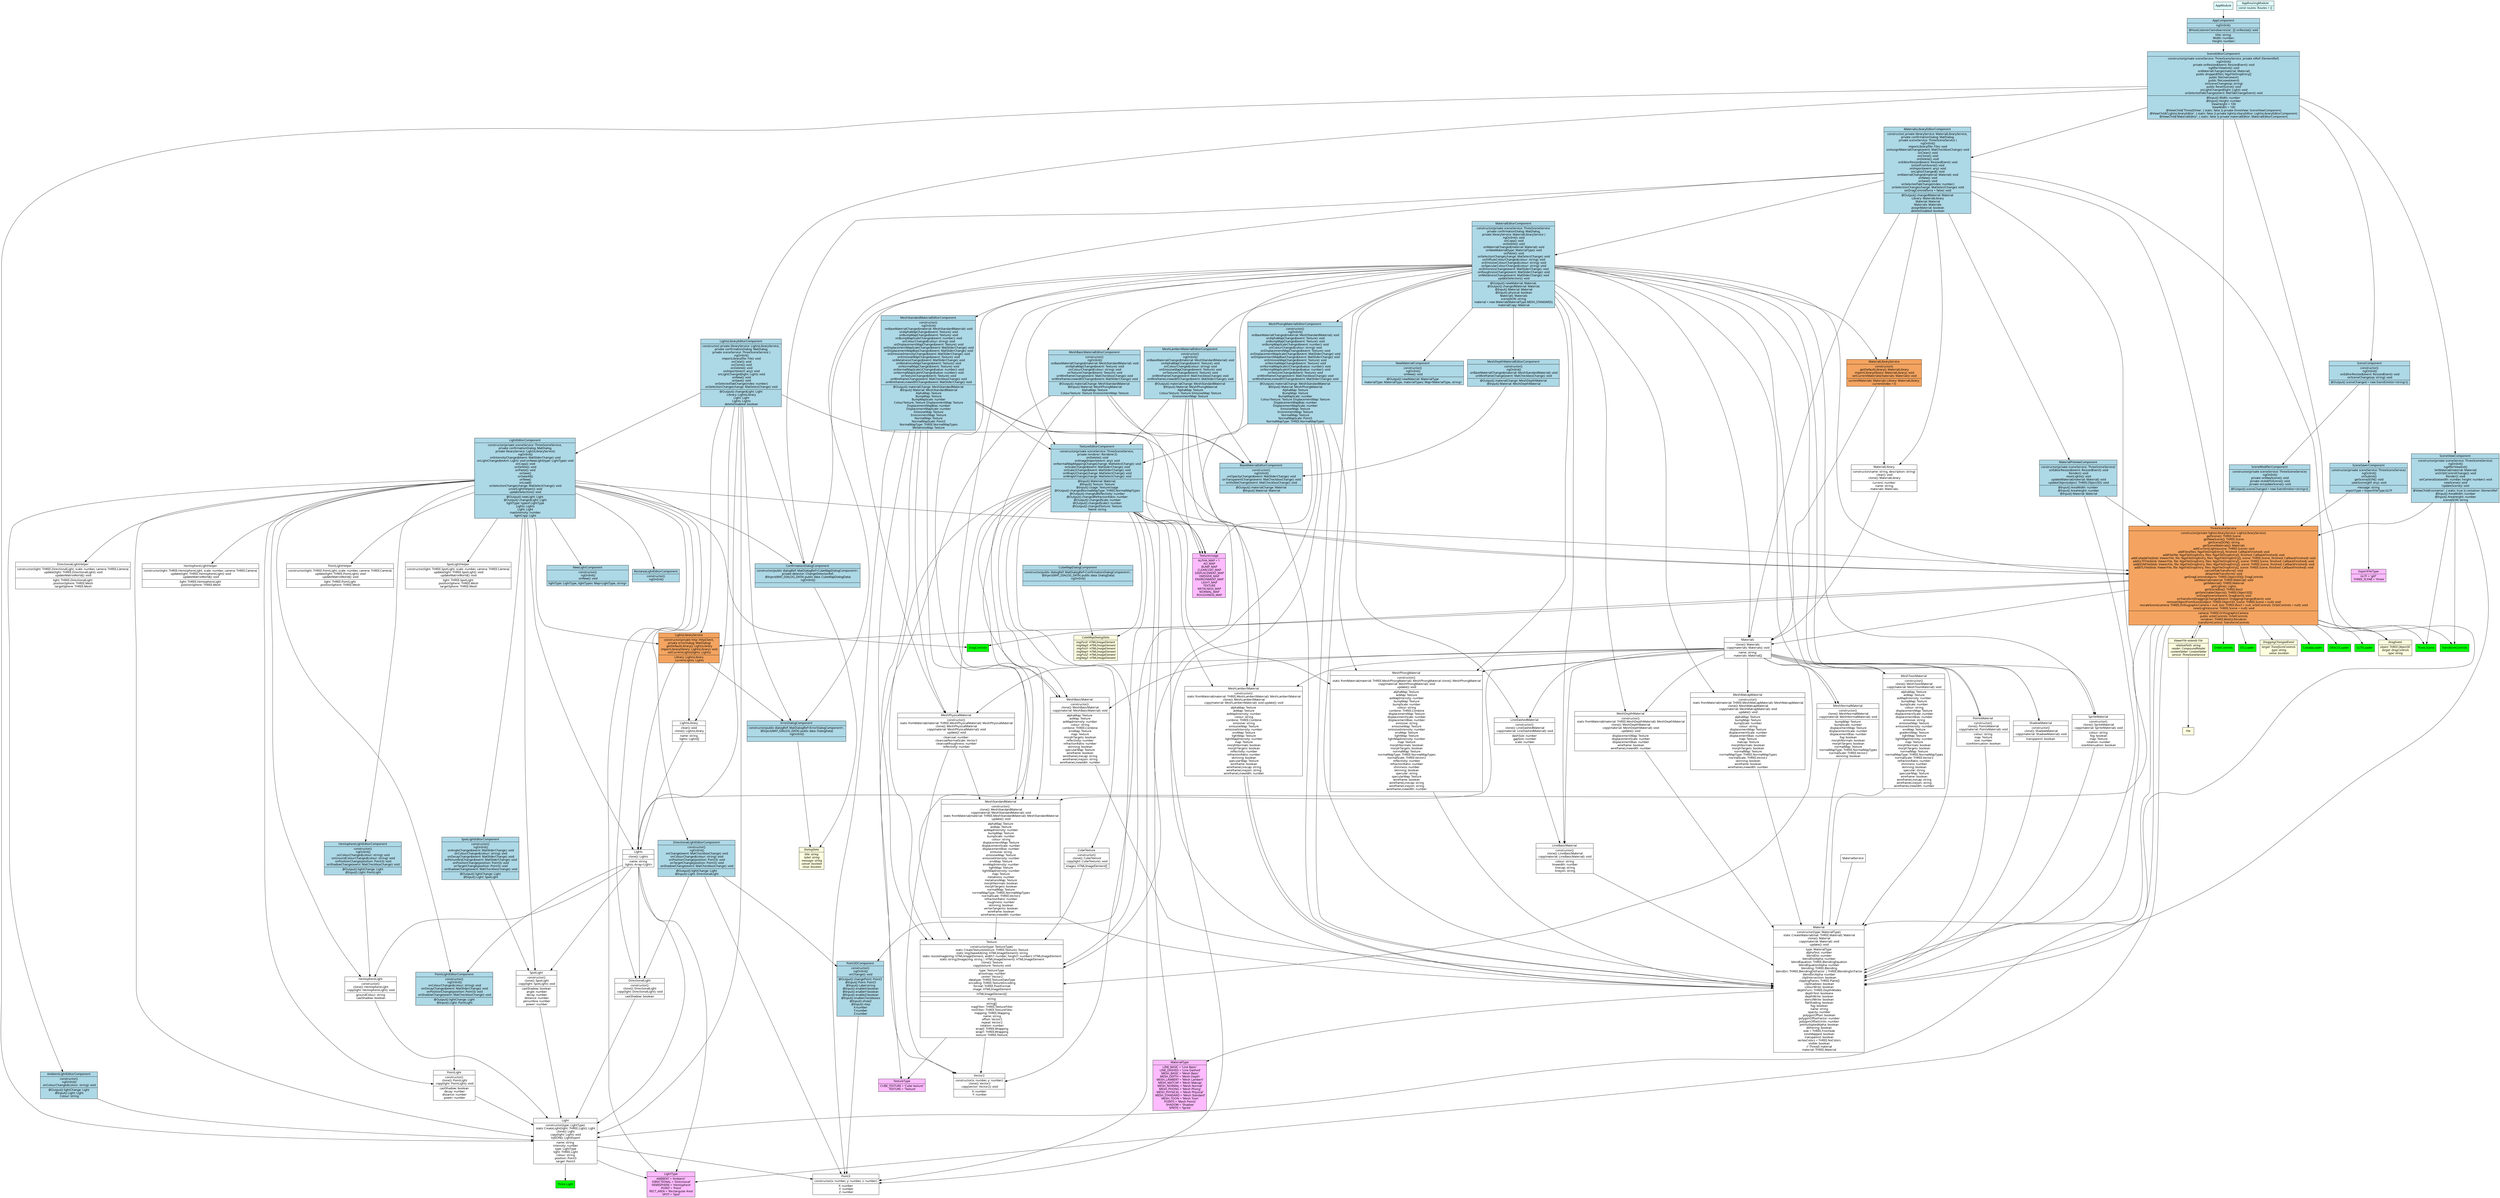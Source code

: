 digraph SceneEditor {
 // Interfaces.
 node [shape=record, fontname="Calibri italic", fontsize="14", style="filled", fillcolor="lightyellow", shape="record"];
 CubeMapDialogData [label="{CubeMapDialogData |
  imgPosX: HTMLImageElement\n
  imgNegX: HTMLImageElement\n
  imgPosY: HTMLImageElement\n
  imgNegY: HTMLImageElement\n
  imgPosZ: HTMLImageElement\n
  imgNegZ: HTMLImageElement\n
 }"]
 DialogData [label="{DialogData |
  title: string\n
  label: string\n
  message: string\n
  cancel: boolean\n
  close: boolean
 }"]
 DragEvent [label="{DragEvent |
  object: THREE.Object3D\n
  target: DragControls\n
  type: string
 }"]
 DraggingChangedEvent [label="{DraggingChangedEvent |
  target: TransformControls\n
  type: string\n
  value: boolean
 }"]
 ViewerFile [label="{ViewerFile extends File |
  relativePath: string\n
  reader: CompoundReader\n
  contentSetter: ContentSetter\n
  service: ThreeSceneService
 }"]
 File

 // Classes.
 node [fontname="Calibri", fillcolor="white"];
 CubeTexture [label="{CubeTexture |
   constructor()\n
   clone(): CubeTexture\n
   copy(light: CubeTexture): void
   |
   images: HTMLImageElement[]
 }"]
 DirectionalLight [label="{DirectionalLight |
   constructor()\n
   clone(): DirectionalLight\n
   copy(light: DirectionalLight): void
   |
   castShadow: boolean
 }"]
 DirectionalLightHelper [label="{DirectionalLightHelper |
   constructor(light: THREE.DirectionalLight, scale: number, camera: THREE.Camera)\n
   update(light: THREE.DirectionalLight): void\n
   updateMatrixWorld(): void
   |
   light: THREE.DirectionalLight\n
   positionSphere: THREE.Mesh\n
   targetSphere: THREE.Mesh
 }"]
  HemisphereLight [label="{HemisphereLight |
    constructor()\n
    clone(): HemisphereLight\n
    copy(light: HemisphereLight): void
    |
    groundColour: string\n
    castShadow: boolean
  }"]
 HemisphereLightHelper [label="{HemisphereLightHelper |
   constructor(light: THREE.HemisphereLight, scale: number, camera: THREE.Camera)\n
   update(light: THREE.HemisphereLight): void\n
   updateMatrixWorld(): void
   |
   light: THREE.HemisphereLight\n
   positionSphere: THREE.Mesh
 }"]
 Light [label="{Light |
   constructor(type: LightType)\n
   static CreateLight(light: THREE.Light): Light\n
   clone(): Light\n
   copy(light: Light): void\n
   toJSON(): LightExport
   |
    name: string\n
    intensity: number\n
    type: LightType\n
    light: THREE.Light\n
    colour: string\n
    position: Point3\n
    target: Point3
 }"]
 Lights [label="{Lights |
    clone(): Lights
   |
    name: string\n
    lights: Array\<Light\>
 }"]
 LightsLibrary [label="{LightsLibrary |
    clear(): void\n
    clone(): LightsLibrary
    |
    name: string\n
    lights: Lights[]
 }"]
 LineBasicMaterial [label="{LineBasicMaterial |
    constructor()\n
    clone(): LineBasicMaterial\n
    copy(material: LineBasicMaterial): void
    |
    colour: string\n
    linewidth: number\n
    linecap: string\n
    linejoin: string
 }"]
 LineBasicMaterial [label="{LineBasicMaterial |
    constructor()\n
    clone(): LineBasicMaterial\n
    copy(material: LineBasicMaterial): void
    |
    colour: string\n
    linewidth: number\n
    linecap: string\n
    linejoin: string
 }"]
 LineDashedMaterial [label="{LineDashedMaterial |
    constructor()\n
    clone(): LineDashedMaterial\n
    copy(material: LineDashedMaterial): void
    |
    dashSize: number\n
    gapSize: number\n
    scale: number
 }"]
 Material  [label="{Material |
   constructor(type: MaterialType)\n
   static CreateMaterial(mat: THREE.Material): Material\n
   clone(): Material\n
   copy(material: Material): void\n
   update(): void
   |
    type: MaterialType\n
    alphaTest: number\n
    blendDst: number\n
    blendDstAlpha: number\n
    blendEquation: THREE.BlendingEquation\n
    blendEquationAlpha: number\n
    blending: THREE.Blending\n
    blendSrc: THREE.BlendingDstFactor \| THREE.BlendingSrcFactor\n
    blendSrcAlpha: number\n
    clipIntersection: boolean\n
    clippingPlanes: THREE.Plane[]\n
    clipShadows: boolean\n
    colourWrite: boolean\n
    depthFunc: THREE.DepthModes\n
    depthTest: booleane\n
    depthWrite: boolean\n
    stencilWrite: boolean\n
    flatShading: boolean\n
    fog: boolean\n
    name: string\n
    opacity: number\n
    polygonOffset: boolean\n
    polygonOffsetFactor: number\n
    polygonOffsetUnits: number\n
    premultipliedAlpha: boolean\n
    dithering: boolean\n
    side = THREE.FrontSide\n
    toneMapped: boolean\n
    transparent: boolean\n
    vertexColors = THREE.NoColors\n
    visible: boolean\n
    // ThreeJS material\n
    material: THREE.Material\n
 }"]
 MaterialLibrary [label="{MaterialLibrary |
   constructor(name: string, description: string)\n
   clear(): void\n
   clone(): MaterialLibrary 
   |
    current: number\n
    name: string;\n
    materials: Materials;
 }"]
 Materials [label="{Materials |
    clone(): Materials\n
    copy(materials: Materials): void
   |
    name: string;\n
    materials: Material[];
 }"]
 MeshBasicMaterial [label="{MeshBasicMaterial |
    constructor()\n
    clone(): MeshBasicMaterial\n
    copy(material: MeshBasicMaterial): void
    |
    alphaMap: Texture\n
    aoMap: Texture\n
    aoMapIntensity: number\n
    colour: string\n
    combine: THREE.Combine\n
    envMap: Texture\n
    map: Texture\n
    morphTargets: boolean\n
    reflectivity: number\n
    refractionRatio: number\n
    skinning: boolean\n
    specularMap: Texture\n
    wireframe: boolean\n
    wireframeLinecap: string\n
    wireframeLinejoin: string\n
    wireframeLinewidth: number
 }"]
 MeshDepthMaterial [label="{MeshDepthMaterial |
    constructor()\n
    static fromMaterial(material: THREE.MeshDepthMaterial): MeshDepthMaterial\n
    clone(): MeshDepthMaterial\n
    copy(material: MeshDepthMaterial): void\n
    update(): void
    |
    displacementMap: Texture\n
    displacementScale: number\n
    displacementBias: number\n
    wireframe: boolean\n
    wireframeLinewidth: number
 }"]
 MeshLambertMaterial [label="{MeshLambertMaterial |
    constructor()\n
    static fromMaterial(material: THREE.MeshLambertMaterial): MeshLambertMaterial\n
    clone(): MeshLambertMaterial\n
    copy(material: MeshLambertMaterial): void
    update(): void
    |
    alphaMap: Texture\n
    aoMap: Texture\n
    aoMapIntensity: number\n
    colour: string\n
    combine: THREE.Combine\n
    emissive: string\n
    emissiveMap: Texture\n
    emissiveIntensity: number\n
    envMap: Texture\n
    lightMap: Texture\n
    lightMapIntensity: number\n
    map: Texture\n
    morphNormals: boolean\n
    morphTargets: boolean\n
    reflectivity: number\n
    refractionRatio: number\n
    skinning: boolean\n
    specularMap: Texture\n
    wireframe: boolean\n
    wireframeLinecap: string\n
    wireframeLinejoin: string\n
    wireframeLinewidth: number
 }"]
 MeshMatcapMaterial [label="{MeshMatcapMaterial |
    constructor()\n
    static fromMaterial(material: THREE.MeshMatcapMaterial): MeshMatcapMaterial\n
    clone(): MeshMatcapMaterial\n
    copy(material: MeshMatcapMaterial): void\n
    update(): void
    |
    alphaMap: Texture\n
    bumpMap: Texture\n
    bumpScale: number\n
    colour: string\n
    displacementMap: Texture\n
    displacementScale: number\n
    displacementBias: number\n
    map: Texture\n
    matcap: Texture\n
    morphNormals: boolean\n
    morphTargets: boolean\n
    normalMap: Texture\n
    normalMapType: THREE.NormalMapTypes\n
    normalScale: THREE.Vector2\n
    skinning: boolean\n
    wireframe: boolean\n
    wireframeLinewidth: number
 }"]
 MeshNormalMaterial [label="{MeshNormalMaterial |
    constructor()\n
    clone(): MeshNormalMaterial\n
    copy(material: MeshNormalMaterial): void
    |
    bumpMap: Texture\n
    bumpScale: number\n
    displacementMap: Texture\n
    displacementScale: number\n
    displacementBias: number\n
    fog: boolean\n
    morphNormals: boolean\n
    morphTargets: boolean\n
    normalMap: Texture\n
    normalMapType: THREE.NormalMapTypes\n
    normalScale: THREE.Vector2\n
    skinning: boolean
 }"]
 MeshPhongMaterial [label="{MeshPhongMaterial |
    constructor()\n
    static fromMaterial(material: THREE.MeshPhongMaterial): MeshPhongMaterial
    clone(): MeshPhongMaterial\n
    copy(material: MeshPhongMaterial): void\n
    update(): void
    |
    alphaMap: Texture\n
    aoMap: Texture\n
    aoMapIntensity: number\n
    bumpMap: Texture\n
    bumpScale: number\n
    colour: string\n
    combine: THREE.Combine\n
    displacementMap: Texture\n
    displacementScale: number\n
    displacementBias: number\n
    emissive: string\n
    emissiveMap: Texture\n
    emissiveIntensity: number\n
    envMap: Texture\n
    lightMap: Texture\n
    lightMapIntensity: number\n
    map: Texture\n
    morphNormals: boolean\n
    morphTargets: boolean\n
    normalMap: Texture\n
    normalMapType: THREE.NormalMapTypes\n
    normalScale: THREE.Vector2\n
    reflectivity: number\n
    refractionRatio: number\n
    shininess: number\n
    skinning: boolean\n
    specular: string\n
    specularMap: Texture\n
    wireframe: boolean\n
    wireframeLinecap: string\n
    wireframeLinejoin: string\n
    wireframeLinewidth: number
 }"]
  MeshPhysicalMaterial [label="{MeshPhysicalMaterial |
    constructor()\n
    static fromMaterial(material: THREE.MeshPhysicalMaterial): MeshPhysicalMaterial\n
    clone(): MeshPhysicalMaterial\n
    copy(material: MeshPhysicalMaterial): void\n
    update(): void
    |
    clearcoat: number\n
    clearcoatNormalScale: Vector2\n
    clearcoatRoughness: number\n
    reflectivity: number
 }"]
MeshStandardMaterial [label="{MeshStandardMaterial |
    constructor()\n
    clone(): MeshStandardMaterial\n
    copy(material: MeshStandardMaterial): void\n
    static fromMaterial(material: THREE.MeshStandardMaterial): MeshStandardMaterial\n
    update(): void
    |
    alphaMap: Texture\n
    aoMap: Texture\n
    aoMapIntensity: number\n
    bumpMap: Texture\n
    bumpScale: number\n
    colour: string\n
    displacementMap: Texture\n
    displacementScale: number\n
    displacementBias: number\n
    emissive: string\n
    emissiveMap: Texture\n
    emissiveIntensity: number\n
    envMap: Texture\n
    envMapIntensity: number\n
    lightMap: Texture\n
    lightMapIntensity: number\n
    map: Texture\n
    metalness: number\n
    metalnessMap: Texture\n
    morphNormals: boolean\n
    morphTargets: boolean\n
    normalMap: Texture\n
    normalMapType: THREE.NormalMapTypes\n
    normalScale: THREE.Vector2\n
    refractionRatio: number\n
    roughness: number\n
    skinning: boolean\n
    vertexTangents: boolean\n
    wireframe: boolean\n
    wireframeLinewidth: number
 }"]
MeshToonMaterial [label="{MeshToonMaterial |
    constructor()\n
    clone(): MeshToonMaterial\n
    copy(material: MeshToonMaterial): void
    |
    alphaMap: Texture\n
    aoMap: Texture\n
    aoMapIntensity: number\n
    bumpMap: Texture\n
    bumpScale: number\n
    colour: string\n
    displacementMap: Texture\n
    displacementScale: number\n
    displacementBias: number\n
    emissive: string\n
    emissiveMap: Texture\n
    emissiveIntensity: number\n
    envMap: Texture\n
    gradientMap: Texture\n
    lightMap: Texture\n
    lightMapIntensity: number\n
    map: Texture\n
    morphNormals: boolean\n
    morphTargets: boolean\n
    normalMap: Texture\n
    normalMapType: THREE.NormalMapTypes\n
    normalScale: THREE.Vector2\n
    refractionRatio: number\n
    shininess: number\n
    skinning: boolean\n
    specular: string\n
    specularMap: Texture\n
    wireframe: boolean\n
    wireframeLinecap: string\n
    wireframeLinejoin: string\n
    wireframeLinewidth: number
 }"]
  Point3 [label="{Point3 |
    constructor(x: number, y: number, z: number)
    |
    X: number\n
    Y: number\n
    Z: number\n
  }"]
  PointLight [label="{PointLight |
    constructor()\n
    clone(): PointLight\n
    copy(light: PointLight): void
    |
    castShadow: boolean\n
    decay: number\n
    distance: number\n
    power: number
  }"]
 PointLightHelper [label="{PointLightHelper |
   constructor(light: THREE.PointLight, scale: number, camera: THREE.Camera)\n
   update(light: THREE.PointLight): void\n
   updateMatrixWorld(): void
   |
   light: THREE.PointLight\n
   positionSphere: THREE.Mesh
 }"]
  PointsMaterial [label="{PointsMaterial |
    constructor()\n
    clone(): PointsMaterial\n
    copy(material: PointsMaterial): void
    |
    colour: string\n
    map: Texture\n
    size: number\n
    sizeAttenuation: boolean
 }"]
  ShadowMaterial [label="{ShadowMaterial |
    constructor()\n
    clone(): ShadowMaterial\n
    copy(material: ShadowMaterial): void
    |
    transparent: boolean
 }"]
  SpotLight [label="{SpotLight |
    constructor()\n
    clone(): SpotLight\n
    copy(light: SpotLight): void
    |
    castShadow: boolean\n
    angle: number\n
    decay: number\n
    distance: number\n
    penumbra: number\n
    power: number
  }"]
 SpotLightHelper [label="{SpotLightHelper |
   constructor(light: THREE.SpotLight, scale: number, camera: THREE.Camera)\n
   update(light: THREE.SpotLight): void\n
   updateMatrixWorld(): void
   |
   light: THREE.SpotLight\n
   positionSphere: THREE.Mesh\n
   targetSphere: THREE.Mesh
 }"]
  SpriteMaterial [label="{SpriteMaterial |
    constructor()\n
    clone(): SpriteMaterial\n
    copy(material: SpriteMaterial): void
    |
    colour: string\n
    fog: boolean\n
    map: Texture\n
    rotation: number\n
    sizeAttenuation: boolean
 }"]
  Texture [label="{Texture |
    constructor(type: TextureType)\n
    static CreateTexture(texture: THREE.Texture): Texture\n
    static img2base64(img: HTMLImageElement): string\n
    static resizeImage(img: HTMLImageElement, width?: number, height?: number): HTMLImageElement\n
    static string2Image(img: string \| HTMLImageElement): HTMLImageElement\n
    clone(): Texture\n
    copy(texture: Texture): void
    |
    type: TextureType\n
    anisotropy: number\n
    center: Vector2\n
    datatype: THREE.TextureDataType\n
    encoding: THREE.TextureEncoding\n
    format: THREE.PixelFormat\n
    image: HTMLImageElement | HTMLImageElement[] | string | string[]\n
    magFilter: THREE.TextureFilter\n
    minFilter: THREE.TextureFilter\n
    mapping: THREE.Mapping\n
    name: string\n
    offset: Vector2\n
    repeat: Vector2\n
    rotation: number\n
    wrapS: THREE.Wrapping\n
    wrapT: THREE.Wrapping\n
    texture: THREE.Texture;
 }"]
  Vector2 [label="{Vector2 |
    constructor(x: number, y: number)\n
    clone(): Vector2\n
    copy(vector: Vector2): void
    |
    X: number\n
    Y: number
  }"]

 // Template classes.
 node [fontname="Calibri", fillcolor="lightyellow"];
 
 // Enumerators.
 node [fontname="Calibri", fillcolor="plum1"];
 ExportFileType [label="{ExportFileType |
    GLTF = 'gltf'\n
    THREE_SCENE = 'three'
 }"]
 LightType [label="{LightType |
    AMBIENT = 'Ambient'\n
    DIRECTIONAL = 'Directional'\n
    HEMISPHERE = 'Hemisphere'\n
    POINT = 'Point'\n
    RECT_AREA = 'Rectangular Area'\n
    SPOT = 'Spot'
 }"]
 MaterialType [label="{MaterialType |
    LINE_BASIC = 'Line Basic'\n
    LINE_DASHED = 'Line Dashed'\n
    MESH_BASIC = 'Mesh Basic'\n
    MESH_DEPTH = 'Mesh Depth'\n
    MESH_LAMBERT = 'Mesh Lambert'\n
    MESH_MATCAP = 'Mesh Matcap'\n
    MESH_NORMAL = 'Mesh Normal'\n
    MESH_PHONG = 'Mesh Phong'\n
    MESH_PHYSICAL = 'Mesh Physical'\n
    MESH_STANDARD = 'Mesh Standard'\n
    MESH_TOON = 'Mesh Toon'\n
    POINTS = 'Mesh Points'\n
    SHADOW = 'Shadow'\n
    SPRITE = 'Sprite'
 }"]
 TextureType [label="{TextureType |
    CUBE_TEXTURE = 'Cube texture'\n
    TEXTURE = 'Texture'
 }"]
 TextureUsage [label="{TextureUsage |
    ALPHA_MAP = 1\n
    AO_MAP\n
    BUMP_MAP\n
    CLEARCOAT_MAP\n
    DISPLACEMENT_MAP\n
    EMISSIVE_MAP\n
    ENVIRONMENT_MAP\n
    LIGHT_MAP\n
    TEXTURE\n
    METALNESS_MAP\n
    NORMAL_MAP\n
    ROUGHNESS_MAP
 }"]

 // External classes.
 node [fillcolor="green"];
 ColladaLoader
 DRACOLoader
 DragControls
 GLTFLoader
 OrbitControls
 STLLoader
 ThreeLight [label="Three.Light"]
 ThreeScene [label="Three.Scene"]
 TransformControls

 // Components
 node [fillcolor="lightblue"]
 AmbientLightEditorComponent [label="{AmbientLightEditorComponent |
   constructor()\n
   ngOnInit()\n
   onColourChanged(colour: string): void
   |
   @Output() lightChange: Light\n
   @Input() Light: Light\n
   Colour: string
}"]
 BaseMaterialEditorComponent [label="{BaseMaterialEditorComponent |
   constructor()\n
   ngOnInit()\n
   onOpacityChanged(event: MatSliderChange): void\n
   onTransparentChange(event: MatCheckboxChange): void\n
   onVisibleChange(event: MatCheckboxChange): void
   |
   @Output() materialChange: Material\n
   @Input() Material: Material\n
}"]
 ConfirmationDialogComponent [label="{ConfirmationDialogComponent |
   constructor(public dialogRef: MatDialogRef\<CubeMapDialogComponent\>,\n
    private detector: ChangeDetectorRef,\n
    @Inject(MAT_DIALOG_DATA) public data: CubeMapDialogData
)\n
   ngOnInit()
   |
}"]
 CubeMapDialogComponent [label="{CubeMapDialogComponent |
   constructor(public dialogRef: MatDialogRef\<ConfirmationDialogComponent\>,\n
    @Inject(MAT_DIALOG_DATA) public data: DialogData)\n
   ngOnInit()
   |
}"]
 DirectionalLightEditorComponent [label="{DirectionalLightEditorComponent |
   constructor()\n
   ngOnInit()\n
   onChange(event: MatCheckboxChange): void\n
   onColourChanged(colour: string): void\n
   onPositionChange(position: Point3): void\n
   onTargetChange(position: Point3): void\n
   onShadowChange(event: MatCheckboxChange): void
   |
   @Output() lightChange: Light\n
   @Input() Light: DirectionalLight
}"]
 ErrorDialogComponent [label="{ErrorDialogComponent |
   constructor(public dialogRef: MatDialogRef\<ErrorDialogComponent\>,\n
    @Inject(MAT_DIALOG_DATA) public data: DialogData)\n
   ngOnInit()
   |
}"]
 HemisphereLightEditorComponent [label="{HemisphereLightEditorComponent |
   constructor()\n
   ngOnInit()\n
   onColourChanged(colour: string): void\n
   onGroundColourChanged(colour: string): void\n
   onPositionChange(position: Point3): void\n
   onShadowChange(event: MatCheckboxChange): void
   |
   @Output() lightChange: Light\n
   @Input() Light: PointLight
}"]
 LightEditorComponent [label="{LightEditorComponent |
   constructor(private sceneService: ThreeSceneService,\n
   private confirmationDialog: MatDialog,\n
   private libraryService: LightsLibraryService)\n
   ngOnInit()\n
   onIntensityChanged(event: MatSliderChange): void\n
   onLightChanged(event: Light): void
   onNewLight(type: LightType): void\n
   onCopy(): void\n
   onDelete(): void\n
   onPaste(): void\n
   onSave()\n
   onSaveAll()\n
   onNew()\n
   onLoad()\n
   onSelectionChange(change: MatSelectChange): void\n
   unsetLightHelper(): void\n
   updateSelection(): void
   |
   @Output() newLight: Light\n
   @Output() changedLight: Light\n
   lightType: typeof LightType\n
   Lights: Lights\n
   Light: Light\n
   maxIntensity: number\n
   lightCopy: Light
}"]
 LightsLibraryEditorComponent [label="{LightsLibraryEditorComponent |
   constructor(
      private libraryService: LightsLibraryService,\n
      private confirmationDialog: MatDialog,\n
      private sceneService: ThreeSceneService   
   )\n
   ngOnInit()\n
   importLibrary(file: File): void\n
   onClear(): void\n
   onClone(): void\n
   onDelete(): void\n
   onImport(event: any): void\n
   onLightChanged(light: Light): void\n
   onNew(): void\n
   onSave(): void\n
   onSelectedTabChange(index: number)\n
   onSelectionChange(change: MatSelectChange): void
   |
   @Output() changedLight: Light\n
   Library: LightsLibrary\n
   Light: Light\n
   Lights: Lights\n
   deleteDisabled: boolean
}"]
 MaterialEditorComponent [label="{MaterialEditorComponent |
   constructor(private sceneService: ThreeSceneService\n
    private confirmationDialog: MatDialog,\n
    private libraryService: MaterialLibraryService
   )\n
   ngOnInit(): void\n
   onCopy(): void\n
   onDelete(): void\n
   onMaterialChanged(material: Material): void\n
   onNewMaterial(type: MaterialType): void\n
   onPaste(): void\n
   onSelectionChange(change: MatSelectChange): void\n
   onDiffuseColourChanged(colour: string): void\n
   onEmissiveColourChanged(colour: string): void\n
   onSpecularColourChanged(colour: string): void\n
   onShininessChange(event: MatSliderChange): void\n
   onRoughnessChange(event: MatSliderChange): void\n
   onMetalnessChange(event: MatSliderChange): void\n
   updateSelection(): void
   |
  @Output() newMaterial: Material;\n
  @Output() changedMaterial: Material;\n
  @Input() Material: Material\n
  @Input() physical: boolean\n
  Materials: Materials\n
  sceneJSON: string;\n
  material = new Material(MaterialType.MESH_STANDARD);\n
  materialCopy: Material
}"]
 MaterialPreviewComponent [label="{MaterialPreviewComponent |
   constructor(private sceneService: ThreeSceneService)\n
   onEditorResized(event: ResizedEvent): void\n
   Render(): void\n
   resetLights(): void\n
   updateMaterial(material: Material): void\n
   updateObject(object: THREE.Object3D): void
   |
   @Input() AreaWidth: number\n
   @Input() AreaHeight: number\n
   @Input() Material: Material
}"]
 MaterialsLibraryEditorComponent [label="{MaterialsLibraryEditorComponent |
   constructor(
      private libraryService: MaterialLibraryService,\n
      private confirmationDialog: MatDialog,\n
      private sceneService: ThreeSceneService   
   )\n
   ngOnInit()\n
   importLibrary(file: File): void\n
   onAssignMaterialChange(event: MatCheckboxChange): void\n
   onClear(): void\n
   onClone(): void\n
   onDelete(): void\n
   onEditorResized(event: ResizedEvent): void\n
   onGetFromScene(): void\n
   onImport(event: any): void\n
   onLightsChanged(): void\n
   onMaterialChanged(material: Material): void\n
   onNew(): void\n
   onSave(): void\n
   onSelectedTabChange(index: number)\n
   onSelectionChange(change: MatSelectChange): void\n
   setDragControl(force = false): void
   |
   @Output() changedMaterial: Material\n
   Library: MaterialLibrary\n
   Material: Material\n
   Materials: Materials\n
   assignMaterial: boolean\n
   deleteDisabled: boolean
}"]
 MeshBasicMaterialEditorComponent [label="{MeshBasicMaterialEditorComponent |
   constructor()\n
   ngOnInit()\n
   onBaseMaterialChanged(material: MeshStandardMaterial): void\n
   onAlphaMapChanged(event: Texture): void\n
   onColourChanged(colour: string): void\n
   onTextureChanged(event: Texture): void\n
   onWireframeChange(event: MatCheckboxChange): void\n
   onWireframeLinewidthChanged(event: MatSliderChange): void
   |
   @Output() materialChange: MeshStandardMaterial\n
   @Input() Material: MeshPhongMaterial\n
   AlphaMap: Texture\n
   ColourTexture: Texture
   EnvironmentMap: Texture\n
}"]
 MeshDepthMaterialEditorComponent [label="{MeshDepthMaterialEditorComponent |
   constructor()\n
   ngOnInit()\n
   onBaseMaterialChanged(material: MeshStandardMaterial): void\n
   onWireframeChange(event: MatCheckboxChange): void\n
   |
   @Output() materialChange: MeshDepthMaterial\n
   @Input() Material: MeshDepthMaterial\n
}"]
 MeshLambertMaterialEditorComponent [label="{MeshLambertMaterialEditorComponent |
   constructor()\n
   ngOnInit()\n
   onBaseMaterialChanged(material: MeshStandardMaterial): void\n
   onAlphaMapChanged(event: Texture): void\n
   onColourChanged(colour: string): void\n
   onEmissiveMapChanged(event: Texture): void\n
   onTextureChanged(event: Texture): void\n
   onWireframeChange(event: MatCheckboxChange): void\n
   onWireframeLinewidthChanged(event: MatSliderChange): void
   |
   @Output() materialChange: MeshStandardMaterial\n
   @Input() Material: MeshPhongMaterial\n
   AlphaMap: Texture\n
   ColourTexture: Texture
   EmissiveMap: Texture\n
   EnvironmentMap: Texture\n
}"]
 MeshPhongMaterialEditorComponent [label="{MeshPhongMaterialEditorComponent |
   constructor()\n
   ngOnInit()\n
   onBaseMaterialChanged(material: MeshStandardMaterial): void\n
   onAlphaMapChanged(event: Texture): void\n
   onBumpMapChanged(event: Texture): void\n
   onBumpMapScaleChanged(event: number): void\n
   onColourChanged(colour: string): void\n
   onDisplacementMapChanged(event: Texture): void\n
   onDisplacementMapScaleChanged(event: MatSliderChange): void\n
   onDisplacementMapBiasChanged(event: MatSliderChange): void\n
   onEmissiveMapChanged(event: Texture): void\n
   onNormalMapChanged(event: Texture): void\n
   onNormalMapScaleUChanged(value: number): void\n
   onNormalMapScaleVChanged(value: number): void\n
   onTextureChanged(event: Texture): void\n
   onWireframeChange(event: MatCheckboxChange): void\n
   onWireframeLinewidthChanged(event: MatSliderChange): void
   |
   @Output() materialChange: MeshStandardMaterial\n
   @Input() Material: MeshPhongMaterial\n
   AlphaMap: Texture\n
   BumpMap: Texture\n
   BumpMapScale: number\n
   ColourTexture: Texture
   DisplacementMap: Texture\n
   DisplacementMapBias: number\n
   DisplacementMapScale: number\n
   EmissiveMap: Texture\n
   EnvironmentMap: Texture\n
   NormalMap: Texture\n
   NormalMapScale: Point3\n
   NormalMapType: THREE.NormalMapTypes\n
}"]
 MeshStandardMaterialEditorComponent [label="{MeshStandardMaterialEditorComponent |
   constructor()\n
   ngOnInit()\n
   onBaseMaterialChanged(material: MeshStandardMaterial): void\n
   onAlphaMapChanged(event: Texture): void\n
   onBumpMapChanged(event: Texture): void\n
   onBumpMapScaleChanged(event: number): void\n
   onColourChanged(colour: string): void\n
   onDisplacementMapChanged(event: Texture): void\n
   onDisplacementMapScaleChanged(event: MatSliderChange): void\n
   onDisplacementMapBiasChanged(event: MatSliderChange): void\n
   onEmissiveIntensityChanged(event: MatSliderChange): void\n
   onEmissiveMapChanged(event: Texture): void\n
   onMetalnessChanged(event: MatSliderChange): void\n
   onMetalnessMapChanged(event: Texture): void\n
   onNormalMapChanged(event: Texture): void\n
   onNormalMapScaleUChanged(value: number): void\n
   onNormalMapScaleVChanged(value: number): void\n
   onTextureChanged(event: Texture): void\n
   onWireframeChange(event: MatCheckboxChange): void\n
   onWireframeLinewidthChanged(event: MatSliderChange): void
   |
   @Output() materialChange: MeshStandardMaterial\n
   @Input() Material: MeshStandardMaterial\n
   AlphaMap: Texture\n
   BumpMap: Texture\n
   BumpMapScale: number\n
   ColourTexture: Texture
   DisplacementMap: Texture\n
   DisplacementMapBias: number\n
   DisplacementMapScale: number\n
   EmissiveMap: Texture\n
   EnvironmentMap: Texture\n
   NormalMap: Texture\n
   NormalMapScale: Point3\n
   NormalMapType: THREE.NormalMapTypes\n
   MetalnessMap: Texture\n
}"]
 NewLightComponent [label="{NewLightComponent |
   constructor()\n
   ngOnInit()\n
   onNew(): void\n
   |
   lightType: LightType,
   lightTypes: Map\<LightType, string\>\n
}"]
 NewMaterialComponent [label="{NewMaterialComponent |
   constructor()\n
   ngOnInit()\n
   onNew(): void\n
   |
   @Output() newMaterial: MaterialType\n
   materialType: MaterialType,
   materialTypes: Map\<MaterialType, string\>\n
}"]
 Point3DComponent [label="{Point3DComponent |
   constructor()\n
   ngOnInit()\n
   onChange(): void
   |
   @Output() changePoint: Point3\n
   @Input() Point: Point3\n
   @Input() Label:string\n
   @Input() enableX:boolean\n
   @Input() enableY:boolean\n
   @Input() enableZ:boolean\n   
   @Input() enableCheckboxes\n
   @Input() showZ\n
   @Input() step\n
   X:number\n
   Y:number\n
   Z:number\n
}"]
 PointLightEditorComponent [label="{PointLightEditorComponent |
   constructor()\n
   ngOnInit()\n
   onColourChanged(colour: string): void\n
   onDecayChanged(event: MatSliderChange): void\n
   onPositionChange(position: Point3): void\n
   onShadowChange(event: MatCheckboxChange): void
   |
   @Output() lightChange: Light\n
   @Input() Light: PointLight
}"]
 RectareaLightEditorComponent [label="{RectareaLightEditorComponent |
   constructor()\n
   ngOnInit()
}"]
 SceneComponent [label="{SceneComponent |
   constructor()\n
   ngOnInit()\n
   onEditorResized(event: ResizedEvent): void\n
   onSceneChange(op: string): void
   |
   @Output() sceneChanged = new EventEmitter\<string\>()
}"]
 SceneEditorComponent [label="{SceneEditorComponent |
   constructor(private sceneService: ThreeSceneService,
    private elRef: ElementRef)\n
   ngOnInit()\n
   private onResized(event: ResizedEvent): void\n
   ngAfterViewInit(): void\n
   onMaterialChange(material: Material)\n
   public dropped(files: NgxFileDropEntry[]\n
   public fileOver(event)\n
   public fileLeave(event)\n
   onSceneChange(op: string)\n
   public ResetScene(): void\n
   onLightChanged(light: Light): void\n
   onSelectedTabChange(event: MatTabChangeEvent): void
   |
   @Input() Width: number\n
   @Input() Height: number\n
   ViewHeight = 100\n
   ViewWidth = 100\n
   @ViewChild(\'ThreeJSView\', \{ static: false \}) private threeView: SceneViewComponent;\n
   @ViewChild('LightsLibraryEditor', \{ static: false \}) private lightsLirbaryEditor: LightsLibraryEditorComponent;\n
   @ViewChild('MaterialEditor', \{ static: false \}) private materialEditor: MaterialEditorComponent;
}"]
 SceneModifierComponent [label="{SceneModifierComponent |
   constructor(private sceneService: ThreeSceneService)\n
   ngOnInit()\n
   private onNewScene(): void\n
   private onAddToScene(): void\n
   private onUpdateScene(): void
   |
   @Output() sceneChanged = new EventEmitter\<string\>()
}"]
 SceneSaverComponent [label="{SceneSaverComponent |
   constructor(private sceneService: ThreeSceneService)\n
   ngOnInit()\n
   onSubmit()\n
   getSceneJSON(): void\n
   saveScene(gltf: any): void
   |
   message: string\n
   exportType = ExportFileType.GLTF
}"]
 SceneViewComponent [label="{SceneViewComponent |
   constructor(private sceneService: ThreeSceneService)\n
   ngOnInit()\n
   ngAfterViewInit()\n
   SetMaterial(material: Material)\n
   onOrbitControlChange(): void\n
   Render(): void\n
   setCameraSize(width: number, height: number): void\n
   newScene(): void\n
   UpdateScene(): void
   |
   @ViewChild('container', \{ static: true \}) container: ElementRef\n
   @Input() AreaWidth: number\n
   @Input() AreaHeight: number\n
   sceneJSON: string\n
}"]
 SpotLightEditorComponent [label="{SpotLightEditorComponent |
   constructor()\n
   ngOnInit()\n
   onAngleChanged(event: MatSliderChange): void\n
   onColourChanged(colour: string): void\n
   onDecayChanged(event: MatSliderChange): void\n
   onPenumbraChanged(event: MatSliderChange): void\n
   onPositionChange(position: Point3): void\n
   onTargetChange(position: Point3): void\n
   onShadowChange(event: MatCheckboxChange): void
   |
   @Output() lightChange: Light\n
   @Input() Light: SpotLight
}"]
 TextureEditorComponent [label="{TextureEditorComponent |
   constructor(private sceneService: ThreeSceneService,\n
    private renderer: Renderer2)\n
   onDelete(): void\n
   onImageImport(event: any): void\n
   onNormalMapMappingChange(change: MatSelectChange): void\n
   onScaleChanged(event: MatSliderChange): void\n
   onScale2Changed(event: MatSliderChange): void\n
   onWrapUChange(change: MatSelectChange): void\n
   onWrapVChange(change: MatSelectChange): void
   |
   @Input() Material: Material;\n
   @Input() Texture: Texture\n
   @Input() Usage: TextureUsage\n
   @Output() changedNormalMapType: THREE.NormalMapTypes\n
   @Output() changedReflectivity: number\n
   @Output() changedRefractionRatio: number\n
   @Output() changedScale: number\n
   @Output() changedScale2: number\n
   @Output() changedTexture: Texture\n
   Name: string
}"]
 AppComponent [label="{AppComponent |
   ngOnInit()\n
   |
   @HostListener('window:resize', []) onResize(): void
   |
  title: string;\n
  Width: number;\n
  Height: number;\n
}"]

 // Services
 node [fillcolor="sandybrown"]
 LightsLibraryService [label="{LightsLibraryService |
   constructor(private http: HttpClient,\n
   private errorDialog: MatDialog)\n
   getDefaultLibrary(): LightsLibrary\n
   importLibrary(library: LightsLibrary): void\n
   setCurrentLights(lights: Lights)
   |
   Library: LightsLibrary\n
   currentLights: Lights
 }"]
 MaterialLibraryService [label="{MaterialLibraryService |
   constructor()\n
   getDefaultLibrary(): MaterialLibrary\n
   importLibrary(library: MaterialLibrary): void\n
   setCurrentMaterials(materials: Materials): void
   |
   currentMaterials: Materials
   Library: MaterialLibrary;\n
   currentIndex = 0;
 }"]
 ThreeSceneService [label="{ThreeSceneService |
   constructor(private lightsLibraryService: LightsLibraryService)\n
   getScene(): THREE.Scene\n
   getNewScene(): THREE.Scene\n
   getSceneJSON(): string\n
   getSceneMaterials(): Materials\n
   addCurrentLights(scene: THREE.Scene): void\n
   addFiles(files: NgxFileDropEntry[], finished: CallbackFinished): void\n
   addFile(file: NgxFileDropEntry, files: NgxFileDropEntry[], finished: CallbackFinished): void\n
   addColladaFile(blob: ViewerFile, file: NgxFileDropEntry, files: NgxFileDropEntry[], scene: THREE.Scene, finished: CallbackFinished): void \n
   addGLTFFile(blob: ViewerFile, file: NgxFileDropEntry, files: NgxFileDropEntry[], scene: THREE.Scene, finished: CallbackFinished): void \n
   addJSONFile(blob: ViewerFile, file: NgxFileDropEntry, files: NgxFileDropEntry[], scene: THREE.Scene, finished: CallbackFinished): void\n
   addSTLFile(blob: ViewerFile, file: NgxFileDropEntry, files: NgxFileDropEntry[], scene: THREE.Scene, finished: CallbackFinished): void\n
   cancelHideTransform(): void\n
   delayHideTransform(): void\n
   getDragControl(objects: THREE.Object3D[]): DragControls\n
   setMaterial(material: THREE.Material): void\n
   getMaterial(): THREE.Material\n
   getLights(): Lights\n
   getSceneBox(): THREE.Box3\n
   getSelectableObjects(): THREE.Object3D[]\n
   onDragHoveron(event: DragEvent): void\n
   onTransformDraggingChanged(event: DraggingChangedEvent): void\n
   removeObjectFromScene(object: THREE.Object3D, scene: THREE.Scene = null): void\n
   rescaleScene(camera: THREE.OrthographicCamera = null, box: THREE.Box3 = null, orbitControls: OrbitControls = null): void\n
   resetLights(scene: THREE.Scene = null): void
   |
   camera: THREE.OrthographicCamera\n
   public orbitControls: OrbitControls\n
   renderer: THREE.WebGLRenderer\n
   transformControl: TransformControls
 }"]

 // Modules
 node [fillcolor="lightcyan"]
 AppRoutingModule [label="{AppRoutingModule |
   const routes: Routes = []
 }"]
 AppModule

 // Inheritance.
 node [fillcolor="white"];
 AmbientLightEditorComponent->Light
 BaseMaterialEditorComponent->Material
 ConfirmationDialogComponent->DialogData
 CubeTexture->Texture
 CubeMapDialogComponent->CubeMapDialogData
 DirectionalLight->Light
 DirectionalLightEditorComponent->DirectionalLight
 DirectionalLightEditorComponent->Point3
 DirectionalLightEditorComponent->Point3DComponent
 ErrorDialogComponent->DialogData
 HemisphereLight->Light
 HemisphereLightEditorComponent->HemisphereLight
 Light->LightType
 Light->Point3
 Light->ThreeLight
 LightEditorComponent->AmbientLightEditorComponent
 LightEditorComponent->DirectionalLight
 LightEditorComponent->DirectionalLightEditorComponent
 LightEditorComponent->DirectionalLightHelper
 LightEditorComponent->DragControls
 LightEditorComponent->ConfirmationDialogComponent
 LightEditorComponent->HemisphereLight
 LightEditorComponent->HemisphereLightEditorComponent
 LightEditorComponent->HemisphereLightHelper
 LightEditorComponent->Light
 LightEditorComponent->Lights
 LightEditorComponent->LightsLibraryService
 LightEditorComponent->LightType
 LightEditorComponent->NewLightComponent
 LightEditorComponent->PointLight
 LightEditorComponent->PointLightEditorComponent
 LightEditorComponent->PointLightHelper
 LightEditorComponent->RectareaLightEditorComponent
 LightEditorComponent->SpotLight
 LightEditorComponent->SpotLightEditorComponent
 LightEditorComponent->SpotLightHelper
 LightEditorComponent->ThreeSceneService
 Lights->DirectionalLight
 Lights->HemisphereLight
 Lights->Light
 Lights->LightType
 Lights->PointLightEditorComponent
 Lights->SpotLight
 LightsLibrary->Lights
 LightsLibraryEditorComponent->ConfirmationDialogComponent
 LightsLibraryEditorComponent->ErrorDialogComponent
 LightsLibraryEditorComponent->Light
 LightsLibraryEditorComponent->Lights
 LightsLibraryEditorComponent->LightEditorComponent
 LightsLibraryEditorComponent->LightsLibrary
 LightsLibraryEditorComponent->LightsLibraryService
 LightsLibraryEditorComponent->ThreeSceneService
 LightsLibraryService->ErrorDialogComponent
 LightsLibraryService->Lights
 LightsLibraryService->LightsLibrary
 LineBasicMaterial->Material
 LineDashedMaterial->LineBasicMaterial
 AppComponent->SceneEditorComponent
 AppModule->AppComponent
 MaterialLibraryService->MaterialLibrary
 MaterialLibraryService->Materials
 MaterialLibrary->Materials
 Material->MaterialType
 Materials->Material
 Materials->LineBasicMaterial
 Materials->LineDashedMaterial
 Materials->MeshBasicMaterial
 Materials->MeshDepthMaterial
 Materials->MeshLambertMaterial
 Materials->MeshMatcapMaterial
 Materials->MeshNormalMaterial
 Materials->MeshPhongMaterial
 Materials->MeshPhysicalMaterial
 Materials->MeshStandardMaterial
 Materials->MeshToonMaterial
 Materials->PointsMaterial
 Materials->ShadowMaterial
 Materials->SpriteMaterial
 Materials->Texture
 MaterialService->Material
 MaterialEditorComponent->ConfirmationDialogComponent
 MaterialEditorComponent->LineBasicMaterial
 MaterialEditorComponent->LineDashedMaterial
 MaterialEditorComponent->Material
 MaterialEditorComponent->MaterialLibraryService
 MaterialEditorComponent->Materials
 MaterialEditorComponent->MeshBasicMaterial
 MaterialEditorComponent->MeshBasicMaterialEditorComponent
 MaterialEditorComponent->MeshDepthMaterial
 MaterialEditorComponent->MeshDepthMaterialEditorComponent
 MaterialEditorComponent->MeshLambertMaterial
 MaterialEditorComponent->MeshLambertMaterialEditorComponent
 MaterialEditorComponent->MeshMatcapMaterial
 MaterialEditorComponent->MeshNormalMaterial
 MaterialEditorComponent->MeshPhongMaterial
 MaterialEditorComponent->MeshPhongMaterialEditorComponent
 MaterialEditorComponent->MeshPhysicalMaterial
 MaterialEditorComponent->MeshStandardMaterial
 MaterialEditorComponent->MeshStandardMaterialEditorComponent
 MaterialEditorComponent->MeshToonMaterial
 MaterialEditorComponent->NewMaterialComponent
 MaterialEditorComponent->PointsMaterial
 MaterialEditorComponent->ShadowMaterial
 MaterialEditorComponent->SpriteMaterial
 MaterialEditorComponent->ThreeSceneService
 MaterialEditorComponent->TextureEditorComponent
 MaterialsLibraryEditorComponent->ConfirmationDialogComponent
 MaterialsLibraryEditorComponent->DragEvent
 MaterialsLibraryEditorComponent->ErrorDialogComponent
 MaterialsLibraryEditorComponent->Material
 MaterialsLibraryEditorComponent->MaterialEditorComponent
 MaterialsLibraryEditorComponent->MaterialLibrary
 MaterialsLibraryEditorComponent->MaterialLibraryService
 MaterialsLibraryEditorComponent->MaterialPreviewComponent
 MaterialsLibraryEditorComponent->Materials
 MaterialsLibraryEditorComponent->ThreeSceneService
 MaterialPreviewComponent->Material
 MaterialPreviewComponent->ThreeSceneService
 MeshBasicMaterial->Material
 MeshBasicMaterialEditorComponent->BaseMaterialEditorComponent
 MeshBasicMaterialEditorComponent->MeshBasicMaterial
 MeshBasicMaterialEditorComponent->Texture
 MeshBasicMaterialEditorComponent->TextureEditorComponent
 MeshBasicMaterialEditorComponent->TextureUsage
 MeshDepthMaterial->Material
 MeshDepthMaterialEditorComponent->BaseMaterialEditorComponent
 MeshLambertMaterial->Material
 MeshLambertMaterial->Material
 MeshLambertMaterialEditorComponent->Texture
 MeshLambertMaterialEditorComponent->BaseMaterialEditorComponent
 MeshLambertMaterialEditorComponent->MeshLambertMaterial
 MeshLambertMaterialEditorComponent->TextureEditorComponent
 MeshLambertMaterialEditorComponent->TextureUsage
 MeshMatcapMaterial->Material
 MeshNormalMaterial->Material
 MeshPhongMaterial->Material
 MeshPhongMaterialEditorComponent->Material
 MeshPhongMaterialEditorComponent->Texture
 MeshPhongMaterialEditorComponent->BaseMaterialEditorComponent
 MeshPhongMaterialEditorComponent->MeshPhongMaterial
 MeshPhongMaterialEditorComponent->Point3
 MeshPhongMaterialEditorComponent->TextureEditorComponent
 MeshPhongMaterialEditorComponent->TextureUsage
 MeshPhysicalMaterial->MeshStandardMaterial
 MeshPhysicalMaterial->Vector2
 MeshStandardMaterial->Material
 MeshStandardMaterial->Texture
 MeshStandardMaterialEditorComponent->BaseMaterialEditorComponent
 MeshStandardMaterialEditorComponent->MeshPhysicalMaterial
 MeshStandardMaterialEditorComponent->MeshStandardMaterial
 MeshStandardMaterialEditorComponent->Point3
 MeshStandardMaterialEditorComponent->Texture
 MeshStandardMaterialEditorComponent->TextureEditorComponent
 MeshStandardMaterialEditorComponent->TextureUsage
 MeshStandardMaterialEditorComponent->Vector2
 MeshToonMaterial->Material
 Point3DComponent->Point3
 PointLight->Light
 PointLightEditorComponent->PointLight
 PointsMaterial->Material
 SceneComponent->SceneModifierComponent
 SceneComponent->SceneSaverComponent
 SceneEditorComponent->Light
 SceneEditorComponent->LightsLibraryEditorComponent
 SceneEditorComponent->MaterialsLibraryEditorComponent
 SceneEditorComponent->SceneComponent
 SceneEditorComponent->SceneViewComponent
 SceneEditorComponent->ThreeSceneService
 SceneEditorComponent->Material
 SceneModifierComponent->ThreeSceneService
 SceneSaverComponent->ExportFileType
 SceneSaverComponent->ThreeSceneService
 SceneViewComponent->ThreeSceneService
 SceneViewComponent->Material
 SceneViewComponent->ThreeScene
 SceneViewComponent->TransformControls
 ShadowMaterial->Material
 SpotLight->Light
 SpotLightEditorComponent->SpotLight
 SpriteMaterial->Material
 Texture->TextureType
 Texture->Vector2
 TextureEditorComponent->CubeMapDialogComponent
 TextureEditorComponent->CubeMapDialogData
 TextureEditorComponent->CubeTexture
 TextureEditorComponent->Material
 TextureEditorComponent->MaterialType
 TextureEditorComponent->MeshBasicMaterial
 TextureEditorComponent->MeshLambertMaterial
 TextureEditorComponent->MeshPhongMaterial
 TextureEditorComponent->MeshPhysicalMaterial
 TextureEditorComponent->MeshStandardMaterial
 TextureEditorComponent->Point3
 TextureEditorComponent->Point3DComponent
 TextureEditorComponent->Texture
 TextureEditorComponent->ThreeSceneService
 TextureEditorComponent->TextureType
 TextureEditorComponent->TextureUsage
 TextureEditorComponent->Vector2
 ThreeSceneService->ColladaLoader
 ThreeSceneService->DRACOLoader
 ThreeSceneService->DragControls
 ThreeSceneService->DragEvent
 ThreeSceneService->DraggingChangedEvent
 ThreeSceneService->GLTFLoader
 ThreeSceneService->Light
 ThreeSceneService->Lights
 ThreeSceneService->LightsLibraryService
 ThreeSceneService->LightType
 ThreeSceneService->Material
 ThreeSceneService->Materials
 ThreeSceneService->OrbitControls
 ThreeSceneService->STLLoader
 ThreeSceneService->ThreeScene
 ThreeSceneService->TransformControls
 ThreeSceneService->ViewerFile
 ViewerFile->File
 ViewerFile->ThreeSceneService
}